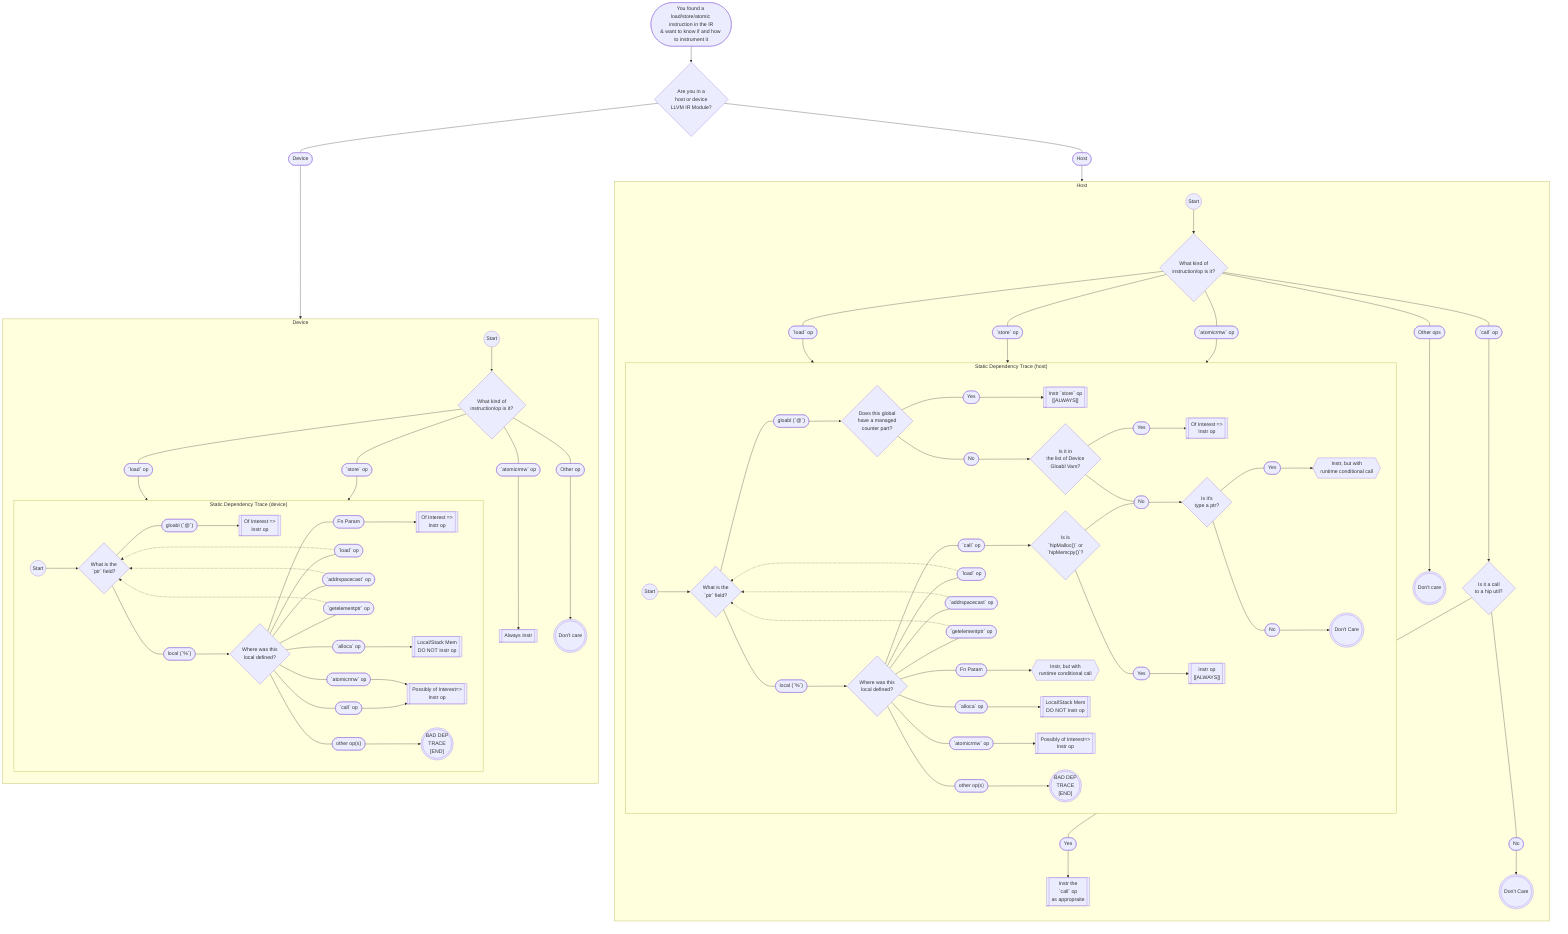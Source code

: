 flowchart TB
    START_(["You found a load/store/atomic instruction in the IR\n& want to know if and how to instrument it"])
    modType{"Are you in a\nhost or device\nLLVM IR Module?"}
    subgraph HOST ["Host"]
        direction TB
        H_instrType{"What kind of\ninstruction/op is it?"}
        subgraph H_DEP_TRACE ["Static Dependency Trace (host)"]
            direction LR
            %% -- Node Decl --
            HT_START((Start))
            HT_Dep{"What is the\n`ptr` field?"}
            HT_HasManaged{"Does this global\nhave a managed\ncounter part?"}
            HT_IsManaged[["Instr `store` op\n[[ALWAYS]]\n"]]
            HT_IsItDeviceMem{"Is it in\nthe list of Device\nGloabl Vars?"}
            HT_IsDeviceMem[["Of Interest =>\nInstr op"]]
            HT_StackMem[["Local/Stack Mem\nDO NOT Instr op"]]
            HT_IsPosDeviceMem[["Possibly of Interest=>\nInstr op"]]
            HT_IsItPtrTy{"Is it's\ntype a ptr?"}
            HT_IsItMemCall{"Is is\n`hipMalloc()` or\n`hipMemcpy()`?"}
            HT_IsMemCall[["Instr op\n[[ALWAYS]]"]]
            %% HT_NotHeap[["NOT of Interest =>\n(DO NOT Instr `store` op)"]]
            HT_DepTrace{"Where was this\nlocal defined?"}
            %% HT_FnParamType{"Is the param of\na ptr/ref type?"}
            %% HT_CallRetTy{"Is the return\ntype a ptr?"}
            HT_InstrWithRuntimeCond0{{"Instr, but with\nruntime conditional call"}}
            HT_InstrWithRuntimeCond{{"Instr, but with\nruntime conditional call"}}
            %% -- PATH DECL --
            HT_START --> HT_Dep
            HT_Dep --- HT_global(["gloabl (`@`)"]) --> HT_HasManaged
            HT_HasManaged --- HT_Yes0(["Yes"]) --> HT_IsManaged
            HT_HasManaged --- HT_No0(["No"]) --> HT_IsItDeviceMem
            HT_IsItMemCall --- HT_No1
            HT_IsItDeviceMem --- HT_Yes1(["Yes"]) --> HT_IsDeviceMem
            HT_IsItDeviceMem --- HT_No1(["No"]) --> HT_IsItPtrTy
            HT_IsItPtrTy --- HT_Yes2(["Yes"]) --> HT_InstrWithRuntimeCond
            HT_IsItPtrTy --- HT_No2(["No"]) --> HT_DontCare0((("Don't Care")))
            HT_Dep --- HT_local(["local (`%`)"]) --> HT_DepTrace
            HT_DepTrace --- HT_FnParam(["Fn Param"]) --> HT_InstrWithRuntimeCond0
            %% HT_DepTrace --- HT_FnParam(["Fn Param"]) --> HT_FnParamType
            %% HT_FnParamType -- "Yes" --> HT_IsDeviceMem0
            %% HT_FnParamType -- "No" --> HT_NotHeap
            HT_DepTrace --- HT_LoadInstr([" `load` op"]) -.-> HT_Dep
            HT_DepTrace --- HT_AddrCastInstr([" `addrspacecast` op"]) -.-> HT_Dep
            HT_DepTrace --- HT_EmlInstr([" `getelementptr` op"]) -.-> HT_Dep
            HT_DepTrace --- HT_AllocInstr([" `alloca` op"]) --> HT_StackMem
            HT_DepTrace --- HT_CallInstr([" `call` op"]) --> HT_IsItMemCall
            HT_IsItMemCall --- HT_Yes3(["Yes"]) --> HT_IsMemCall
            %% HT_IsItMemCall --- HT_No3(["No"]) --> HT_IsItPtrTy
            HT_DepTrace --- HT_AtomicInstr([" `atomicrmw` op"]) --> HT_IsPosDeviceMem
            %% HT_ARecord[["Record atomic op\n[[ALWAYS]]"]] -.-> HT_Dep
            HT_DepTrace --- HT_ArithInstr(["other op(s)"]) --> HT_BAD_TRACE((("BAD DEP\nTRACE\n[END]")))
            %% HT_CallRetTy -- "Yes" --> HT_IsDeviceMem
            %% HT_CallRetTy -- "No" --> HT_NotHeap
        end
        H_IsHipCall{"Is it a call\nto a hip util?"}
        H_DontCare((("Don't care")))
        H_InstrCall[["Instr the\n`call` op\nas appropraite"]]
        H_START(("Start")) --> H_instrType
        H_instrType --- H_OtherOp(["Other ops"]) --> H_DontCare
        H_instrType --- H_LOAD([" `load` op"])          --> H_DEP_TRACE
        H_instrType --- H_STORE([" `store` op"])        --> H_DEP_TRACE
        H_instrType --- H_ATOMIC([" `atomicrmw` op"])   --> H_DEP_TRACE
        H_instrType --- H_CALL([" `call` op"]) --> H_IsHipCall
        H_IsHipCall --- H_Yes0(["Yes"]) --> H_InstrCall
        H_IsHipCall --- H_No0(["No"]) --> H_DontCare0((("Don't Care")))
    end
    subgraph DEVICE ["Device"]
        direction TB
        D_START((Start))
        D_instrType{"What kind of\ninstruction/op is it?"}
        subgraph D_DEP_TRACE ["Static Dependency Trace (device)"]
            direction LR
            %% -- Node Decl --
            DT_START((Start))
            DT_Dep{"What is the\n`ptr` field?"}
            %% DT_HasManaged{"Does this global\nhave a managed\ncounter part?"}
            %% DT_IsManaged[["Instr `store` op\n[[ALWAYS]]\n"]]
            DT_IsDeviceMem[["Of Interest =>\nInstr op"]]
            DT_IsDeviceMem0[["Of Interest =>\nInstr op"]]
            DT_StackMem[["Local/Stack Mem\nDO NOT Instr op"]]
            DT_IsPosDeviceMem[["Possibly of Interest=>\nInstr op"]]
            %% DT_NotHeap[["NOT of Interest =>\n(DO NOT Instr `store` op)"]]
            DT_DepTrace{"Where was this\nlocal defined?"}
            %% DT_FnParamType{"Is the param of\na ptr/ref type?"}
            %% DT_CallRetTy{"Is the return\ntype a ptr?"}
            %% -- PATH DECL --
            DT_START --> DT_Dep
            DT_Dep --- DT_global(["gloabl (`@`)"]) --> DT_IsDeviceMem
            %% DT_HasManaged --- DT_Yes0(["Yes"]) --> DT_IsManaged
            %% DT_HasManaged --- DT_No0(["No"]) --> DT_IsDeviceMem
            DT_Dep --- DT_local(["local (`%`)"]) --> DT_DepTrace
            DT_DepTrace --- DT_FnParam(["Fn Param"]) --> DT_IsDeviceMem0
            %% DT_DepTrace --- DT_FnParam(["Fn Param"]) --> DT_FnParamType
            %% DT_FnParamType -- "Yes" --> DT_IsDeviceMem0
            %% DT_FnParamType -- "No" --> DT_NotHeap
            DT_DepTrace --- DT_LoadInstr([" `load` op"]) -.-> DT_Dep
            DT_DepTrace --- DT_AddrCastInstr([" `addrspacecast` op"]) -.-> DT_Dep
            DT_DepTrace --- DT_EmlInstr([" `getelementptr` op"]) -.-> DT_Dep
            DT_DepTrace --- DT_AllocInstr([" `alloca` op"]) --> DT_StackMem
            DT_DepTrace --- DT_CallInstr([" `call` op"]) --> DT_IsPosDeviceMem
            DT_DepTrace --- DT_AtomicInstr([" `atomicrmw` op"]) --> DT_IsPosDeviceMem
            %% DT_ARecord[["Record atomic op\n[[ALWAYS]]"]] -.-> DT_Dep
            DT_DepTrace --- DT_ArithInstr(["other op(s)"]) --> DT_BAD_TRACE((("BAD DEP\nTRACE\n[END]")))
            %% DT_CallRetTy -- "Yes" --> DT_IsDeviceMem
            %% DT_CallRetTy -- "No" --> DT_NotHeap
        end
        %% subgraph D_LOAD ["Load"]
        %%     direction TB
        %%     %% -- NODE DECL --
        %%     DL_START((Start))
        %%     DL_Dep{"What is the\n`ptr` field?"}
        %%     DL_HasManaged{"Does this global\nhave a managed\ncounter part?"}
        %%     DL_IsManaged[["Instr `load` op\n[[ALWAYS]]\n"]]
        %%     DL_IsDeviceMem[["Of Interest =>\nInstr `load` op"]]
        %%     DL_DepTrace{"Where was this\nlocal defined?"}
        %%     %% -- PATH DECL --
        %%     DL_START --> DL_Dep
        %%     DL_Dep --- DL_global(["gloabl (`@`)"]) --> DL_HasManaged
        %%     DL_HasManaged --- DL_Yes0(["Yes"]) --> DL_IsManaged
        %%     DL_HasManaged --- DL_No0(["No"]) --> DL_IsDeviceMem
        %%     DL_Dep --- DL_local(["local (`%`)"]) --> DL_DepTrace
        %% end
        %% subgraph D_ATOMIC ["Atomic rmw"]
        %%     direction TB
        %%     DA_Dep(["What is the `ptr` field?"])
        %%     subgraph DA_CALL ["Call"]
        %%         DAC_Dep(["Is the first param a `ptr` type?"])
        %%     end
        %% end
        D_START --> D_instrType
        D_instrType --- D_LOAD([ `load` op]) --> D_DEP_TRACE
        D_instrType --- D_STORE([" `store` op"]) --> D_DEP_TRACE
        D_instrType --- D_ATOMIC([" `atomicrmw` op"]) --> D_AlwaysInstr[["Always Instr"]]
        D_instrType --- D_otherInstr(["Other op"]) --> D_DontCare((("Don't care")))
    end
    %% cLoc["Where in the code/IR is from?"]
    %% fnParamLoc["Is the function a GPU/device function?"]
    %% globalLoc["gloabl"]
    %% lambdaLoc["lambda"]
    START_ --> modType
    modType --- Device(["Device"]) --> DEVICE
    modType --- Host(["Host"]) --> HOST
    %% cLoc -- "function parameter" --> fnParamLoc
    %% cLoc -- "global scope" --> globalLoc
    %% cLoc -- "non-local or global closure" --> lambdaLoc
    %% cLoc -- "A previouse load instruction" --> loadLoc